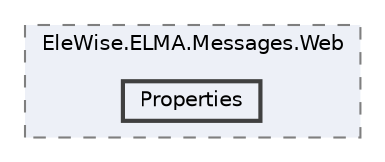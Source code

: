 digraph "Web/Modules/EleWise.ELMA.Messages.Web/Properties"
{
 // LATEX_PDF_SIZE
  bgcolor="transparent";
  edge [fontname=Helvetica,fontsize=10,labelfontname=Helvetica,labelfontsize=10];
  node [fontname=Helvetica,fontsize=10,shape=box,height=0.2,width=0.4];
  compound=true
  subgraph clusterdir_55c286c1ed6c24c293efe67041dc8f62 {
    graph [ bgcolor="#edf0f7", pencolor="grey50", label="EleWise.ELMA.Messages.Web", fontname=Helvetica,fontsize=10 style="filled,dashed", URL="dir_55c286c1ed6c24c293efe67041dc8f62.html",tooltip=""]
  dir_07ca01968e67c701d1c0cf772025ccac [label="Properties", fillcolor="#edf0f7", color="grey25", style="filled,bold", URL="dir_07ca01968e67c701d1c0cf772025ccac.html",tooltip=""];
  }
}
